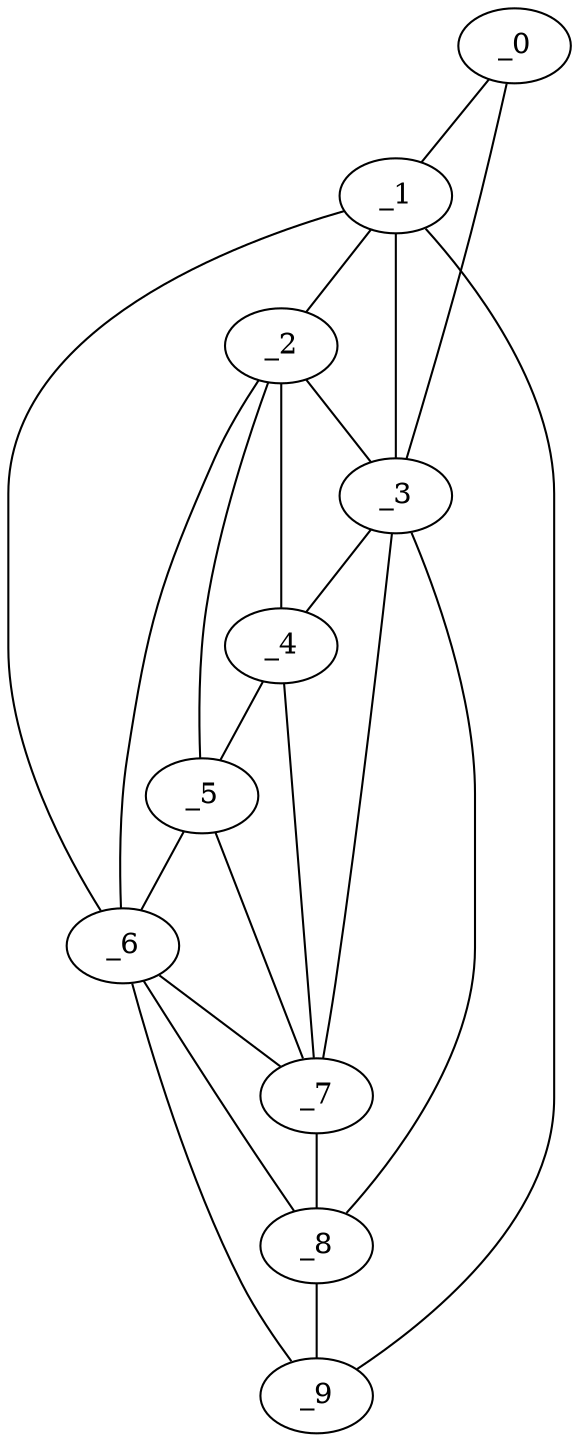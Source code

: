 graph "obj28__255.gxl" {
	_0	 [x=65,
		y=32];
	_1	 [x=84,
		y=64];
	_0 -- _1	 [valence=1];
	_3	 [x=101,
		y=29];
	_0 -- _3	 [valence=1];
	_2	 [x=92,
		y=65];
	_1 -- _2	 [valence=2];
	_1 -- _3	 [valence=2];
	_6	 [x=116,
		y=83];
	_1 -- _6	 [valence=1];
	_9	 [x=126,
		y=95];
	_1 -- _9	 [valence=1];
	_2 -- _3	 [valence=2];
	_4	 [x=109,
		y=60];
	_2 -- _4	 [valence=2];
	_5	 [x=113,
		y=71];
	_2 -- _5	 [valence=2];
	_2 -- _6	 [valence=1];
	_3 -- _4	 [valence=2];
	_7	 [x=117,
		y=76];
	_3 -- _7	 [valence=1];
	_8	 [x=126,
		y=90];
	_3 -- _8	 [valence=1];
	_4 -- _5	 [valence=2];
	_4 -- _7	 [valence=2];
	_5 -- _6	 [valence=2];
	_5 -- _7	 [valence=2];
	_6 -- _7	 [valence=1];
	_6 -- _8	 [valence=2];
	_6 -- _9	 [valence=1];
	_7 -- _8	 [valence=1];
	_8 -- _9	 [valence=1];
}
